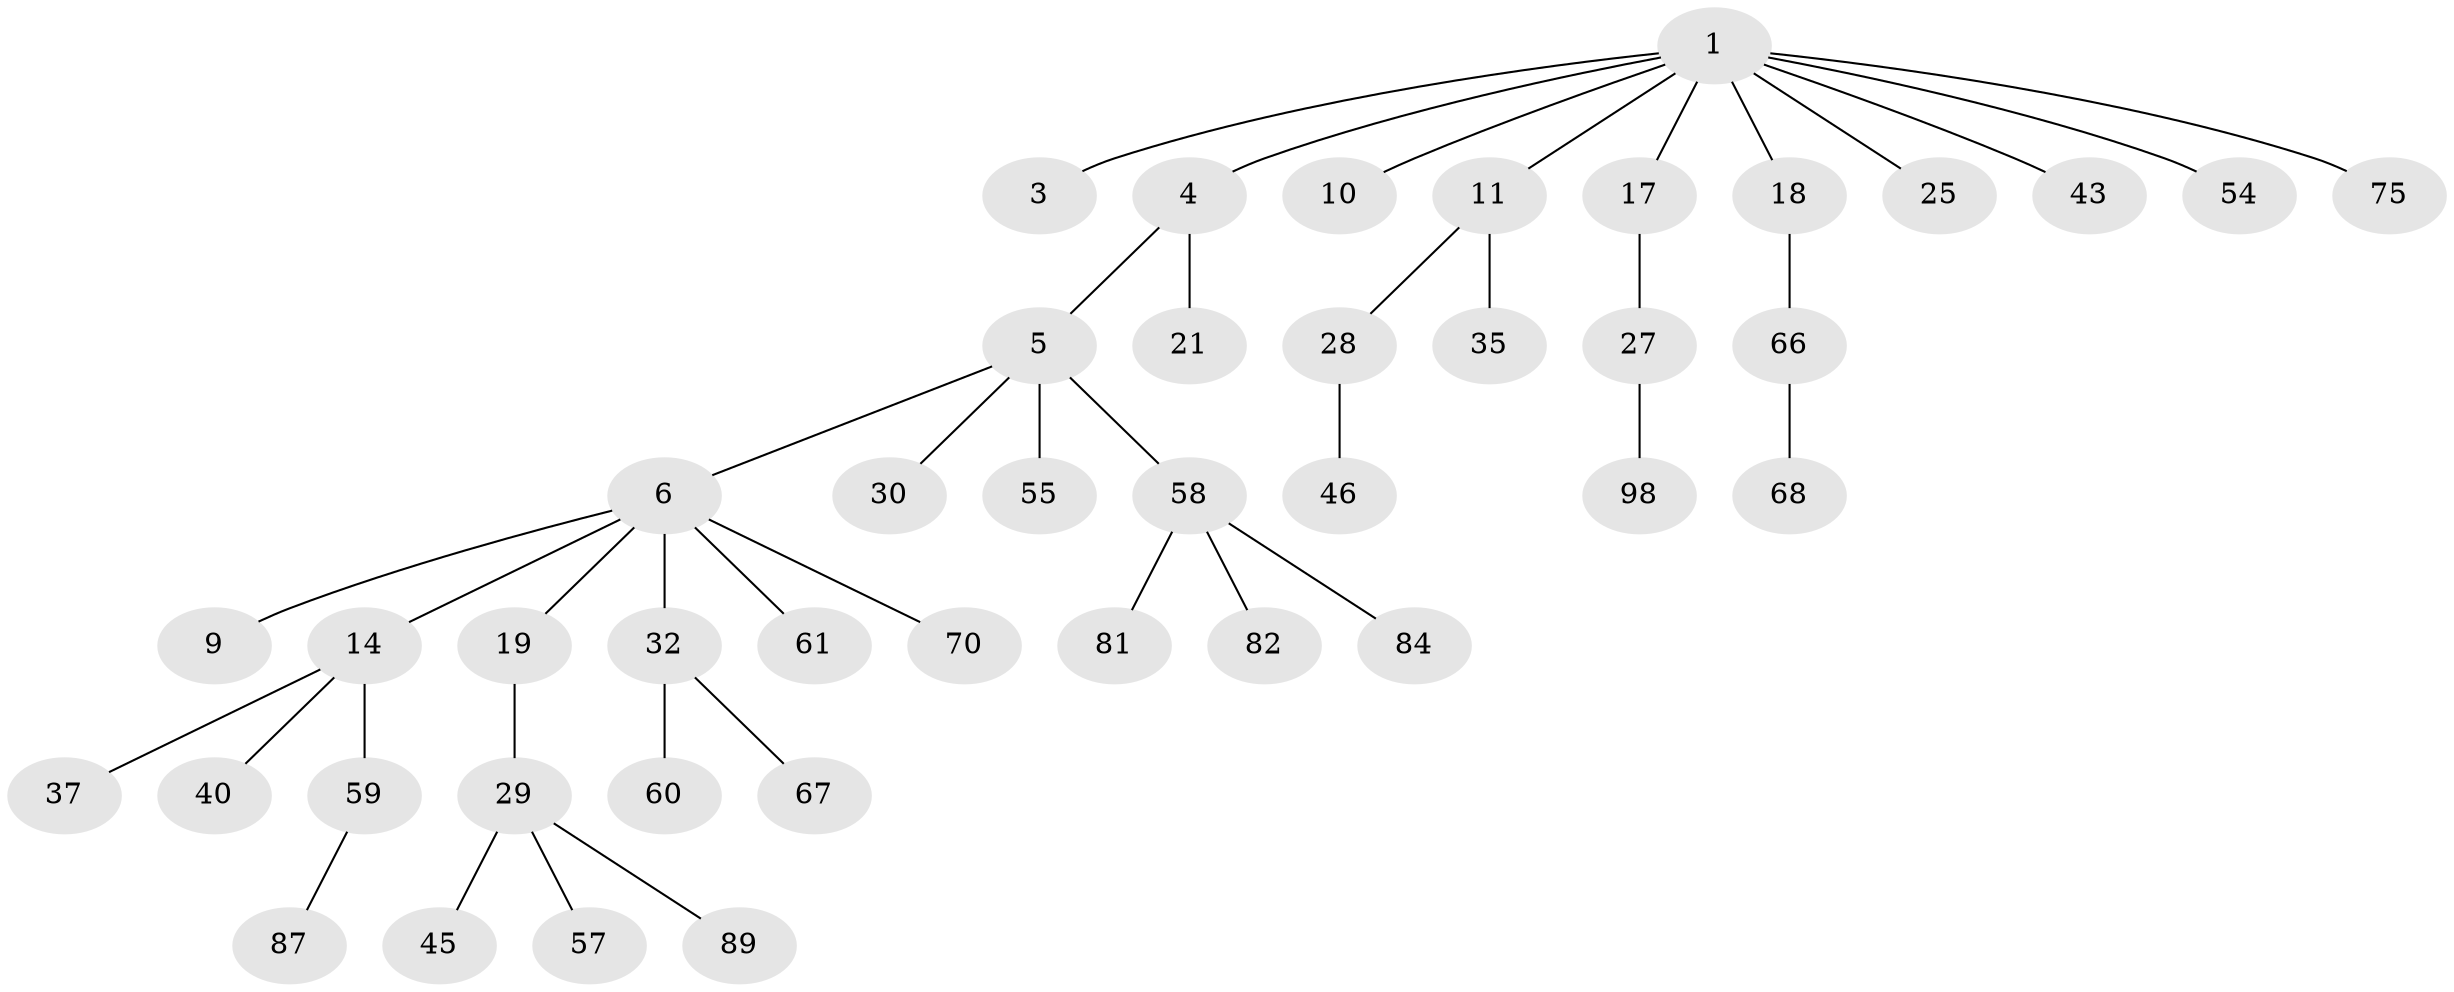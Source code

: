 // original degree distribution, {4: 0.06481481481481481, 8: 0.009259259259259259, 1: 0.5092592592592593, 6: 0.018518518518518517, 3: 0.14814814814814814, 5: 0.027777777777777776, 2: 0.2222222222222222}
// Generated by graph-tools (version 1.1) at 2025/19/03/04/25 18:19:17]
// undirected, 43 vertices, 42 edges
graph export_dot {
graph [start="1"]
  node [color=gray90,style=filled];
  1 [super="+2"];
  3;
  4 [super="+36"];
  5 [super="+15+13"];
  6 [super="+74+103+7+8"];
  9 [super="+44"];
  10 [super="+85+12"];
  11 [super="+73+23"];
  14 [super="+20+78+105+91+26"];
  17 [super="+96"];
  18;
  19 [super="+47+71+22"];
  21 [super="+97"];
  25 [super="+34+69+56"];
  27 [super="+53"];
  28 [super="+62"];
  29 [super="+64+33"];
  30;
  32 [super="+50+63"];
  35;
  37;
  40 [super="+93"];
  43 [super="+72+48"];
  45 [super="+94"];
  46;
  54;
  55;
  57;
  58;
  59 [super="+65"];
  60;
  61;
  66;
  67;
  68;
  70;
  75;
  81;
  82;
  84 [super="+95"];
  87;
  89;
  98;
  1 -- 3;
  1 -- 4;
  1 -- 54;
  1 -- 10;
  1 -- 11;
  1 -- 43;
  1 -- 75;
  1 -- 17;
  1 -- 18;
  1 -- 25;
  4 -- 5;
  4 -- 21;
  5 -- 6;
  5 -- 58;
  5 -- 30;
  5 -- 55;
  6 -- 70;
  6 -- 19;
  6 -- 14;
  6 -- 32;
  6 -- 9;
  6 -- 61;
  11 -- 28;
  11 -- 35;
  14 -- 59;
  14 -- 37;
  14 -- 40;
  17 -- 27;
  18 -- 66;
  19 -- 29;
  27 -- 98;
  28 -- 46;
  29 -- 89;
  29 -- 57;
  29 -- 45;
  32 -- 60;
  32 -- 67;
  58 -- 81;
  58 -- 82;
  58 -- 84;
  59 -- 87;
  66 -- 68;
}

